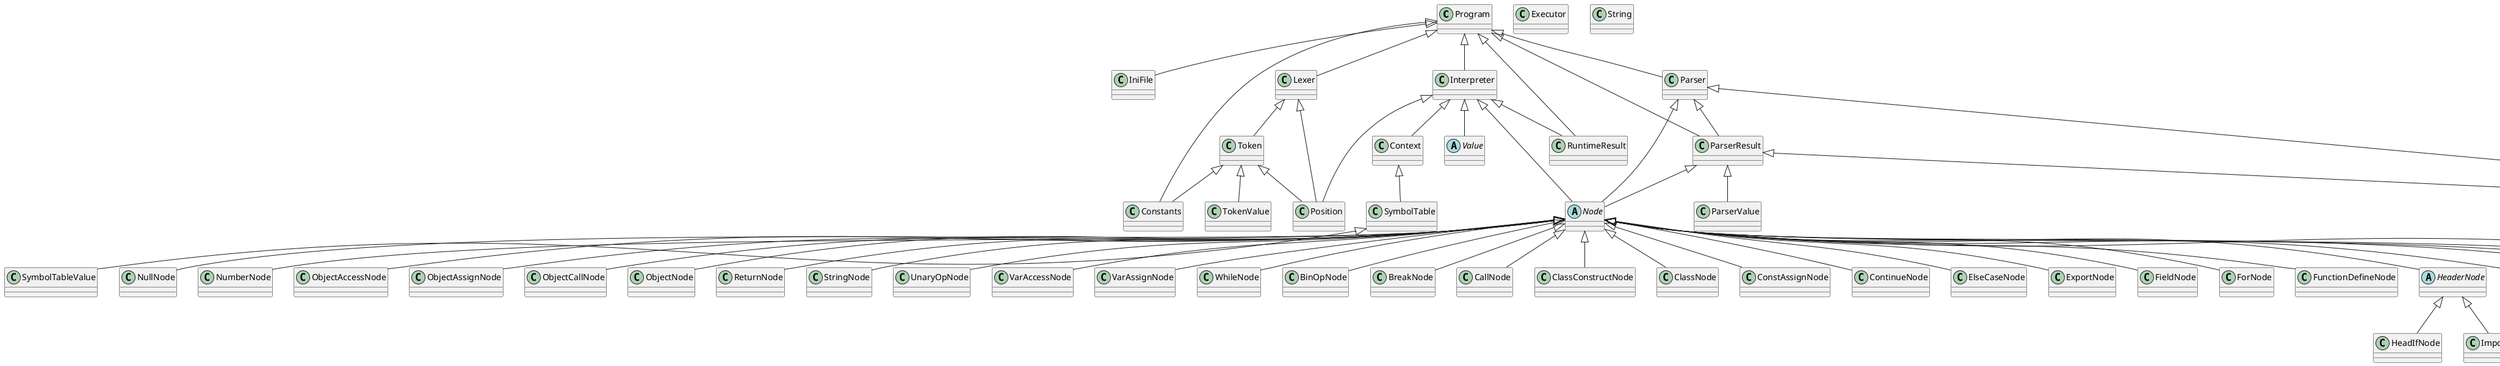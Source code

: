 ﻿@startuml

' Illusion Script
class Program
class IniFile

' Illusion Script SDK
' SDK
class Constants
class Context
abstract class Error
class Executor
class Interpreter
class Lexer
abstract class Node
class Parser
class ParserResult
class ParserValue
class Position
class RuntimeResult
class SymbolTable
class SymbolTableValue
class Token
class TokenValue
abstract class Value

'SDK.Error
class ExpectedCharError
class IllegalCharError
class InvalidSyntaxError
class RuntimeError
class UnexpectedCharError

'SDK.Extensions
class String

'SDK.Nodes
class BinOpNode
class BreakNode
class CallNode
class ClassConstructNode
class ClassNode
class ConstAssignNode
class ContinueNode
class ElseCaseNode
class ExportNode
class FieldNode
class ForNode
class FunctionDefineNode
abstract class HeaderNode
class HeadIfNode
class IfExprBorCNode
class IfNode
class ImportNode
class ListNode
class MainNode
class MethodDefineNode
class NullNode
class NumberNode
class ObjectAccessNode
class ObjectAssignNode
class ObjectCallNode
class ObjectNode
class ReturnNode
class StringNode
class UnaryOpNode
class VarAccessNode
class VarAssignNode
class WhileNode

Node <|-- BinOpNode
Node <|-- BreakNode
Node <|-- CallNode
Node <|-- ClassConstructNode
Node <|-- ClassNode
Node <|-- ConstAssignNode
Node <|-- ContinueNode
Node <|-- ElseCaseNode
Node <|-- ExportNode
Node <|-- FieldNode
Node <|-- ForNode
Node <|-- FunctionDefineNode
Node <|-- HeaderNode
Node <|-- IfExprBorCNode
Node <|-- IfNode
Node <|-- ListNode
Node <|-- MainNode
Node <|-- MethodDefineNode
Node <|-- NullNode
Node <|-- NumberNode
Node <|-- ObjectAccessNode
Node <|-- ObjectAssignNode
Node <|-- ObjectCallNode
Node <|-- ObjectNode
Node <|-- ReturnNode
Node <|-- StringNode
Node <|-- UnaryOpNode
Node <|-- VarAccessNode
Node <|-- VarAssignNode
Node <|-- WhileNode

HeaderNode <|-- HeadIfNode
HeaderNode <|-- ImportNode

Program <|-- IniFile
Program <|-- Lexer
Program <|-- Constants
Program <|-- ParserResult
Program <|-- RuntimeResult
Program <|-- Parser
Program <|-- Interpreter

Lexer <|-- Token
Lexer <|-- Position

Token <|-- TokenValue
Token <|-- Constants
Token <|-- Position

Parser <|-- ParserResult
Parser <|-- Node
Parser <|-- Error

ParserResult <|-- ParserValue
ParserResult <|-- Node
ParserResult <|-- Error

Interpreter <|-- Position
Interpreter <|-- Context
Interpreter <|-- RuntimeResult
Interpreter <|-- Node
Interpreter <|-- Value

Context <|-- SymbolTable

SymbolTable <|-- SymbolTableValue

Error <|-- ExpectedCharError
Error <|-- IllegalCharError
Error <|-- InvalidSyntaxError
Error <|-- RuntimeError
Error <|-- UnexpectedCharError

@enduml